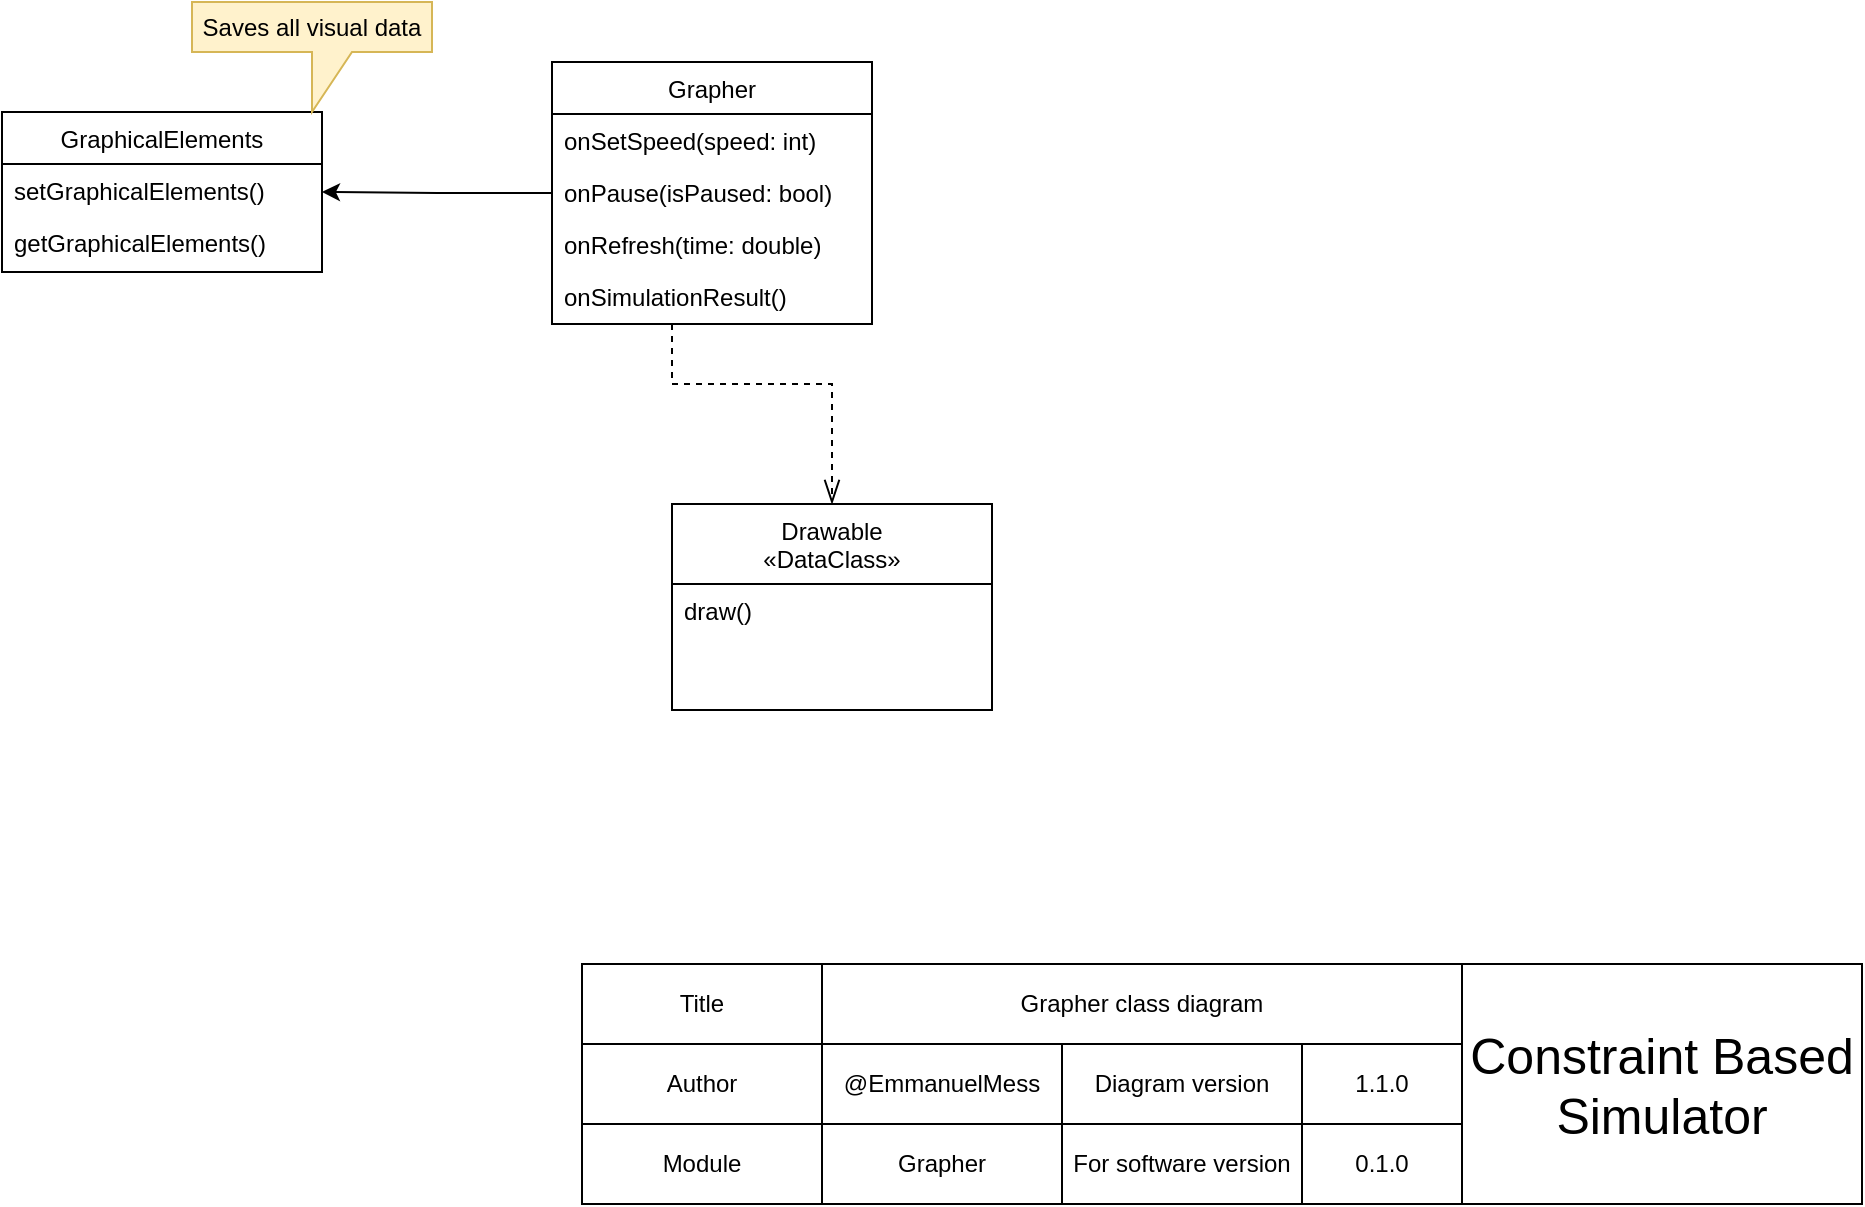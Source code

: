 <mxfile version="22.1.16" type="device">
  <diagram id="C5RBs43oDa-KdzZeNtuy" name="Page-1">
    <mxGraphModel dx="1269" dy="766" grid="1" gridSize="10" guides="1" tooltips="1" connect="1" arrows="1" fold="1" page="1" pageScale="1" pageWidth="1169" pageHeight="827" math="0" shadow="0">
      <root>
        <mxCell id="WIyWlLk6GJQsqaUBKTNV-0" />
        <mxCell id="WIyWlLk6GJQsqaUBKTNV-1" parent="WIyWlLk6GJQsqaUBKTNV-0" />
        <mxCell id="aN8sOvAtw3cotmQ4NddS-14" style="edgeStyle=orthogonalEdgeStyle;rounded=0;orthogonalLoop=1;jettySize=auto;html=1;" parent="WIyWlLk6GJQsqaUBKTNV-1" source="zkfFHV4jXpPFQw0GAbJ--6" target="aN8sOvAtw3cotmQ4NddS-10" edge="1">
          <mxGeometry relative="1" as="geometry" />
        </mxCell>
        <mxCell id="zkfFHV4jXpPFQw0GAbJ--6" value="Grapher" style="swimlane;fontStyle=0;align=center;verticalAlign=top;childLayout=stackLayout;horizontal=1;startSize=26;horizontalStack=0;resizeParent=1;resizeLast=0;collapsible=1;marginBottom=0;rounded=0;shadow=0;strokeWidth=1;" parent="WIyWlLk6GJQsqaUBKTNV-1" vertex="1">
          <mxGeometry x="505" y="190" width="160" height="131" as="geometry">
            <mxRectangle x="130" y="380" width="160" height="26" as="alternateBounds" />
          </mxGeometry>
        </mxCell>
        <mxCell id="aN8sOvAtw3cotmQ4NddS-22" value="onSetSpeed(speed: int)" style="text;align=left;verticalAlign=top;spacingLeft=4;spacingRight=4;overflow=hidden;rotatable=0;points=[[0,0.5],[1,0.5]];portConstraint=eastwest;" parent="zkfFHV4jXpPFQw0GAbJ--6" vertex="1">
          <mxGeometry y="26" width="160" height="26" as="geometry" />
        </mxCell>
        <mxCell id="rvruP_9KDi8Nogjk33Ts-0" value="onPause(isPaused: bool)" style="text;align=left;verticalAlign=top;spacingLeft=4;spacingRight=4;overflow=hidden;rotatable=0;points=[[0,0.5],[1,0.5]];portConstraint=eastwest;" parent="zkfFHV4jXpPFQw0GAbJ--6" vertex="1">
          <mxGeometry y="52" width="160" height="26" as="geometry" />
        </mxCell>
        <mxCell id="gOVw_f6OhnYyI0HMTDQO-6" value="onRefresh(time: double)" style="text;align=left;verticalAlign=top;spacingLeft=4;spacingRight=4;overflow=hidden;rotatable=0;points=[[0,0.5],[1,0.5]];portConstraint=eastwest;" vertex="1" parent="zkfFHV4jXpPFQw0GAbJ--6">
          <mxGeometry y="78" width="160" height="26" as="geometry" />
        </mxCell>
        <mxCell id="gOVw_f6OhnYyI0HMTDQO-7" value="onSimulationResult()" style="text;align=left;verticalAlign=top;spacingLeft=4;spacingRight=4;overflow=hidden;rotatable=0;points=[[0,0.5],[1,0.5]];portConstraint=eastwest;" vertex="1" parent="zkfFHV4jXpPFQw0GAbJ--6">
          <mxGeometry y="104" width="160" height="26" as="geometry" />
        </mxCell>
        <mxCell id="aN8sOvAtw3cotmQ4NddS-10" value="GraphicalElements" style="swimlane;fontStyle=0;align=center;verticalAlign=top;childLayout=stackLayout;horizontal=1;startSize=26;horizontalStack=0;resizeParent=1;resizeLast=0;collapsible=1;marginBottom=0;rounded=0;shadow=0;strokeWidth=1;" parent="WIyWlLk6GJQsqaUBKTNV-1" vertex="1">
          <mxGeometry x="230" y="215" width="160" height="80" as="geometry">
            <mxRectangle x="130" y="380" width="160" height="26" as="alternateBounds" />
          </mxGeometry>
        </mxCell>
        <mxCell id="rvruP_9KDi8Nogjk33Ts-1" value="setGraphicalElements()" style="text;align=left;verticalAlign=top;spacingLeft=4;spacingRight=4;overflow=hidden;rotatable=0;points=[[0,0.5],[1,0.5]];portConstraint=eastwest;" parent="aN8sOvAtw3cotmQ4NddS-10" vertex="1">
          <mxGeometry y="26" width="160" height="26" as="geometry" />
        </mxCell>
        <mxCell id="rvruP_9KDi8Nogjk33Ts-2" value="getGraphicalElements()" style="text;align=left;verticalAlign=top;spacingLeft=4;spacingRight=4;overflow=hidden;rotatable=0;points=[[0,0.5],[1,0.5]];portConstraint=eastwest;" parent="aN8sOvAtw3cotmQ4NddS-10" vertex="1">
          <mxGeometry y="52" width="160" height="26" as="geometry" />
        </mxCell>
        <mxCell id="aN8sOvAtw3cotmQ4NddS-19" value="Saves all visual data" style="shape=callout;whiteSpace=wrap;html=1;perimeter=calloutPerimeter;fillColor=#fff2cc;strokeColor=#d6b656;" parent="WIyWlLk6GJQsqaUBKTNV-1" vertex="1">
          <mxGeometry x="325" y="160" width="120" height="55" as="geometry" />
        </mxCell>
        <mxCell id="-XGP2u-0EIi3l-pmt6pq-0" value="Title" style="rounded=0;whiteSpace=wrap;html=1;" parent="WIyWlLk6GJQsqaUBKTNV-1" vertex="1">
          <mxGeometry x="520" y="641" width="120" height="40" as="geometry" />
        </mxCell>
        <mxCell id="-XGP2u-0EIi3l-pmt6pq-1" value="Grapher class diagram" style="rounded=0;whiteSpace=wrap;html=1;" parent="WIyWlLk6GJQsqaUBKTNV-1" vertex="1">
          <mxGeometry x="640.0" y="641" width="320" height="40" as="geometry" />
        </mxCell>
        <mxCell id="-XGP2u-0EIi3l-pmt6pq-2" value="Module" style="rounded=0;whiteSpace=wrap;html=1;" parent="WIyWlLk6GJQsqaUBKTNV-1" vertex="1">
          <mxGeometry x="520" y="721" width="120" height="40" as="geometry" />
        </mxCell>
        <mxCell id="-XGP2u-0EIi3l-pmt6pq-3" value="Author" style="rounded=0;whiteSpace=wrap;html=1;" parent="WIyWlLk6GJQsqaUBKTNV-1" vertex="1">
          <mxGeometry x="520" y="681" width="120" height="40" as="geometry" />
        </mxCell>
        <mxCell id="-XGP2u-0EIi3l-pmt6pq-4" value="@EmmanuelMess" style="rounded=0;whiteSpace=wrap;html=1;" parent="WIyWlLk6GJQsqaUBKTNV-1" vertex="1">
          <mxGeometry x="640.0" y="681" width="120" height="40" as="geometry" />
        </mxCell>
        <mxCell id="-XGP2u-0EIi3l-pmt6pq-5" value="Grapher" style="rounded=0;whiteSpace=wrap;html=1;" parent="WIyWlLk6GJQsqaUBKTNV-1" vertex="1">
          <mxGeometry x="640.0" y="721" width="120" height="40" as="geometry" />
        </mxCell>
        <mxCell id="-XGP2u-0EIi3l-pmt6pq-6" value="Diagram version" style="rounded=0;whiteSpace=wrap;html=1;" parent="WIyWlLk6GJQsqaUBKTNV-1" vertex="1">
          <mxGeometry x="760.0" y="681" width="120" height="40" as="geometry" />
        </mxCell>
        <mxCell id="-XGP2u-0EIi3l-pmt6pq-7" value="&lt;font style=&quot;font-size: 25px;&quot;&gt;Constraint Based Simulator&lt;/font&gt;" style="rounded=0;whiteSpace=wrap;html=1;" parent="WIyWlLk6GJQsqaUBKTNV-1" vertex="1">
          <mxGeometry x="960" y="641" width="200" height="120" as="geometry" />
        </mxCell>
        <mxCell id="-XGP2u-0EIi3l-pmt6pq-8" value="1.1.0" style="rounded=0;whiteSpace=wrap;html=1;" parent="WIyWlLk6GJQsqaUBKTNV-1" vertex="1">
          <mxGeometry x="880.0" y="681" width="80" height="40" as="geometry" />
        </mxCell>
        <mxCell id="-XGP2u-0EIi3l-pmt6pq-9" value="For software version" style="rounded=0;whiteSpace=wrap;html=1;" parent="WIyWlLk6GJQsqaUBKTNV-1" vertex="1">
          <mxGeometry x="760.0" y="721" width="120" height="40" as="geometry" />
        </mxCell>
        <mxCell id="-XGP2u-0EIi3l-pmt6pq-10" value="0.1.0" style="rounded=0;whiteSpace=wrap;html=1;" parent="WIyWlLk6GJQsqaUBKTNV-1" vertex="1">
          <mxGeometry x="880.0" y="721" width="80" height="40" as="geometry" />
        </mxCell>
        <mxCell id="gOVw_f6OhnYyI0HMTDQO-1" value="Drawable&#xa;«DataClass»" style="swimlane;fontStyle=0;align=center;verticalAlign=top;childLayout=stackLayout;horizontal=1;startSize=40;horizontalStack=0;resizeParent=1;resizeLast=0;collapsible=1;marginBottom=0;rounded=0;shadow=0;strokeWidth=1;" vertex="1" parent="WIyWlLk6GJQsqaUBKTNV-1">
          <mxGeometry x="565" y="411" width="160" height="103" as="geometry">
            <mxRectangle x="130" y="380" width="160" height="26" as="alternateBounds" />
          </mxGeometry>
        </mxCell>
        <mxCell id="gOVw_f6OhnYyI0HMTDQO-2" value="draw()" style="text;align=left;verticalAlign=top;spacingLeft=4;spacingRight=4;overflow=hidden;rotatable=0;points=[[0,0.5],[1,0.5]];portConstraint=eastwest;" vertex="1" parent="gOVw_f6OhnYyI0HMTDQO-1">
          <mxGeometry y="40" width="160" height="26" as="geometry" />
        </mxCell>
        <mxCell id="gOVw_f6OhnYyI0HMTDQO-5" style="edgeStyle=elbowEdgeStyle;rounded=0;orthogonalLoop=1;jettySize=auto;elbow=vertical;html=1;dashed=1;endArrow=openThin;endFill=0;endSize=10;entryX=0.5;entryY=0;entryDx=0;entryDy=0;" edge="1" parent="WIyWlLk6GJQsqaUBKTNV-1" source="zkfFHV4jXpPFQw0GAbJ--6" target="gOVw_f6OhnYyI0HMTDQO-1">
          <mxGeometry relative="1" as="geometry">
            <Array as="points">
              <mxPoint x="565" y="351" />
              <mxPoint x="695" y="251" />
              <mxPoint x="635" y="251" />
              <mxPoint x="695" y="141" />
              <mxPoint x="745" y="251" />
            </Array>
            <mxPoint x="695" y="101" as="sourcePoint" />
            <mxPoint x="505" y="151" as="targetPoint" />
          </mxGeometry>
        </mxCell>
      </root>
    </mxGraphModel>
  </diagram>
</mxfile>
